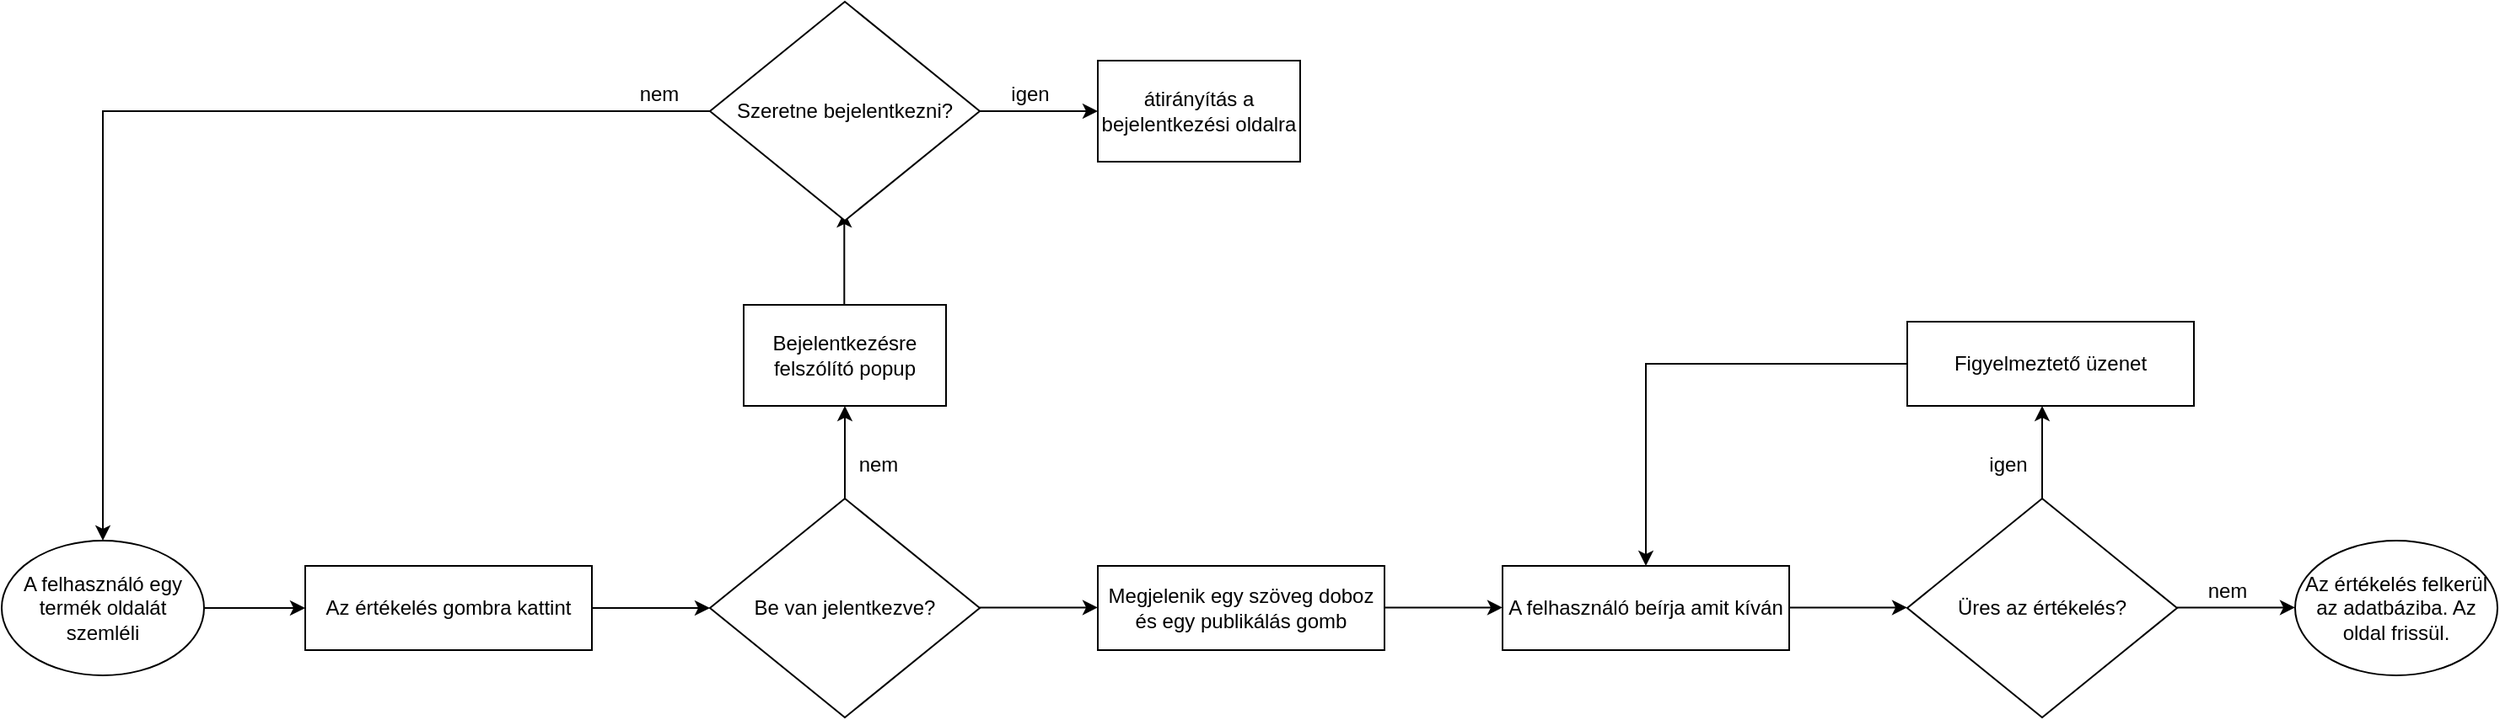 <mxfile version="20.4.0" type="device"><diagram id="-wBLgQlnDqWNiLUnYUmm" name="Page-1"><mxGraphModel dx="1522" dy="1473" grid="1" gridSize="10" guides="1" tooltips="1" connect="1" arrows="1" fold="1" page="1" pageScale="1" pageWidth="850" pageHeight="1100" math="0" shadow="0"><root><mxCell id="0"/><mxCell id="1" parent="0"/><mxCell id="gexxLppTJca888E2C3T1-1" value="Az értékelés gombra kattint" style="rounded=0;whiteSpace=wrap;html=1;" vertex="1" parent="1"><mxGeometry x="-120" y="175" width="170" height="50" as="geometry"/></mxCell><mxCell id="gexxLppTJca888E2C3T1-2" value="A felhasználó egy termék oldalát szemléli" style="ellipse;whiteSpace=wrap;html=1;" vertex="1" parent="1"><mxGeometry x="-300" y="160" width="120" height="80" as="geometry"/></mxCell><mxCell id="gexxLppTJca888E2C3T1-3" value="" style="endArrow=classic;html=1;rounded=0;exitX=1;exitY=0.5;exitDx=0;exitDy=0;entryX=0;entryY=0.5;entryDx=0;entryDy=0;" edge="1" parent="1" source="gexxLppTJca888E2C3T1-2" target="gexxLppTJca888E2C3T1-1"><mxGeometry width="50" height="50" relative="1" as="geometry"><mxPoint x="-50" y="290" as="sourcePoint"/><mxPoint y="240" as="targetPoint"/></mxGeometry></mxCell><mxCell id="gexxLppTJca888E2C3T1-4" value="Be van jelentkezve?" style="rhombus;whiteSpace=wrap;html=1;" vertex="1" parent="1"><mxGeometry x="120" y="135" width="160" height="130" as="geometry"/></mxCell><mxCell id="gexxLppTJca888E2C3T1-5" value="" style="endArrow=classic;html=1;rounded=0;exitX=1;exitY=0.5;exitDx=0;exitDy=0;entryX=0;entryY=0.5;entryDx=0;entryDy=0;" edge="1" parent="1" source="gexxLppTJca888E2C3T1-1" target="gexxLppTJca888E2C3T1-4"><mxGeometry width="50" height="50" relative="1" as="geometry"><mxPoint x="-90" y="360" as="sourcePoint"/><mxPoint x="-40" y="310" as="targetPoint"/></mxGeometry></mxCell><mxCell id="gexxLppTJca888E2C3T1-6" value="" style="endArrow=classic;html=1;rounded=0;exitX=0.5;exitY=0;exitDx=0;exitDy=0;entryX=0.5;entryY=1;entryDx=0;entryDy=0;" edge="1" parent="1" source="gexxLppTJca888E2C3T1-4" target="gexxLppTJca888E2C3T1-7"><mxGeometry width="50" height="50" relative="1" as="geometry"><mxPoint x="190" y="135" as="sourcePoint"/><mxPoint x="190" y="100" as="targetPoint"/></mxGeometry></mxCell><mxCell id="gexxLppTJca888E2C3T1-7" value="Bejelentkezésre felszólító popup" style="rounded=0;whiteSpace=wrap;html=1;" vertex="1" parent="1"><mxGeometry x="140" y="20" width="120" height="60" as="geometry"/></mxCell><mxCell id="gexxLppTJca888E2C3T1-8" value="" style="endArrow=classic;html=1;rounded=0;exitX=0.5;exitY=0;exitDx=0;exitDy=0;entryX=0.5;entryY=1;entryDx=0;entryDy=0;" edge="1" parent="1"><mxGeometry width="50" height="50" relative="1" as="geometry"><mxPoint x="199.66" y="20" as="sourcePoint"/><mxPoint x="199.66" y="-35" as="targetPoint"/></mxGeometry></mxCell><mxCell id="gexxLppTJca888E2C3T1-9" value="Szeretne bejelentkezni?" style="rhombus;whiteSpace=wrap;html=1;" vertex="1" parent="1"><mxGeometry x="120" y="-160" width="160" height="130" as="geometry"/></mxCell><mxCell id="gexxLppTJca888E2C3T1-11" value="nem" style="text;html=1;strokeColor=none;fillColor=none;align=center;verticalAlign=middle;whiteSpace=wrap;rounded=0;" vertex="1" parent="1"><mxGeometry x="190" y="100" width="60" height="30" as="geometry"/></mxCell><mxCell id="gexxLppTJca888E2C3T1-12" value="" style="endArrow=classic;html=1;rounded=0;exitX=0;exitY=0.5;exitDx=0;exitDy=0;entryX=0.5;entryY=0;entryDx=0;entryDy=0;" edge="1" parent="1" source="gexxLppTJca888E2C3T1-9" target="gexxLppTJca888E2C3T1-2"><mxGeometry width="50" height="50" relative="1" as="geometry"><mxPoint x="-240" y="70" as="sourcePoint"/><mxPoint x="-190" y="20" as="targetPoint"/><Array as="points"><mxPoint x="-240" y="-95"/><mxPoint x="-240" y="-90"/></Array></mxGeometry></mxCell><mxCell id="gexxLppTJca888E2C3T1-13" value="nem" style="text;html=1;strokeColor=none;fillColor=none;align=center;verticalAlign=middle;whiteSpace=wrap;rounded=0;" vertex="1" parent="1"><mxGeometry x="60" y="-120" width="60" height="30" as="geometry"/></mxCell><mxCell id="gexxLppTJca888E2C3T1-14" value="" style="endArrow=classic;html=1;rounded=0;exitX=1;exitY=0.5;exitDx=0;exitDy=0;" edge="1" parent="1" source="gexxLppTJca888E2C3T1-9"><mxGeometry width="50" height="50" relative="1" as="geometry"><mxPoint x="350" y="-50" as="sourcePoint"/><mxPoint x="350" y="-95" as="targetPoint"/></mxGeometry></mxCell><mxCell id="gexxLppTJca888E2C3T1-15" value="átirányítás a bejelentkezési oldalra" style="rounded=0;whiteSpace=wrap;html=1;" vertex="1" parent="1"><mxGeometry x="350" y="-125" width="120" height="60" as="geometry"/></mxCell><mxCell id="gexxLppTJca888E2C3T1-16" value="igen" style="text;html=1;strokeColor=none;fillColor=none;align=center;verticalAlign=middle;whiteSpace=wrap;rounded=0;" vertex="1" parent="1"><mxGeometry x="280" y="-120" width="60" height="30" as="geometry"/></mxCell><mxCell id="gexxLppTJca888E2C3T1-17" value="" style="endArrow=classic;html=1;rounded=0;exitX=1;exitY=0.5;exitDx=0;exitDy=0;entryX=0;entryY=0.5;entryDx=0;entryDy=0;" edge="1" parent="1"><mxGeometry width="50" height="50" relative="1" as="geometry"><mxPoint x="280" y="199.71" as="sourcePoint"/><mxPoint x="350" y="199.71" as="targetPoint"/></mxGeometry></mxCell><mxCell id="gexxLppTJca888E2C3T1-18" value="Megjelenik egy szöveg doboz és egy publikálás gomb" style="rounded=0;whiteSpace=wrap;html=1;" vertex="1" parent="1"><mxGeometry x="350" y="175" width="170" height="50" as="geometry"/></mxCell><mxCell id="gexxLppTJca888E2C3T1-19" value="" style="endArrow=classic;html=1;rounded=0;exitX=1;exitY=0.5;exitDx=0;exitDy=0;entryX=0;entryY=0.5;entryDx=0;entryDy=0;" edge="1" parent="1"><mxGeometry width="50" height="50" relative="1" as="geometry"><mxPoint x="520" y="199.71" as="sourcePoint"/><mxPoint x="590" y="199.71" as="targetPoint"/></mxGeometry></mxCell><mxCell id="gexxLppTJca888E2C3T1-20" value="A felhasználó beírja amit kíván" style="rounded=0;whiteSpace=wrap;html=1;" vertex="1" parent="1"><mxGeometry x="590" y="175" width="170" height="50" as="geometry"/></mxCell><mxCell id="gexxLppTJca888E2C3T1-21" value="" style="endArrow=classic;html=1;rounded=0;exitX=1;exitY=0.5;exitDx=0;exitDy=0;entryX=0;entryY=0.5;entryDx=0;entryDy=0;" edge="1" parent="1"><mxGeometry width="50" height="50" relative="1" as="geometry"><mxPoint x="760" y="199.71" as="sourcePoint"/><mxPoint x="830" y="199.71" as="targetPoint"/></mxGeometry></mxCell><mxCell id="gexxLppTJca888E2C3T1-22" value="Üres az értékelés?" style="rhombus;whiteSpace=wrap;html=1;" vertex="1" parent="1"><mxGeometry x="830" y="135" width="160" height="130" as="geometry"/></mxCell><mxCell id="gexxLppTJca888E2C3T1-23" value="" style="endArrow=classic;html=1;rounded=0;exitX=1;exitY=0.5;exitDx=0;exitDy=0;entryX=0;entryY=0.5;entryDx=0;entryDy=0;" edge="1" parent="1"><mxGeometry width="50" height="50" relative="1" as="geometry"><mxPoint x="990" y="199.71" as="sourcePoint"/><mxPoint x="1060" y="199.71" as="targetPoint"/></mxGeometry></mxCell><mxCell id="gexxLppTJca888E2C3T1-25" value="nem" style="text;html=1;strokeColor=none;fillColor=none;align=center;verticalAlign=middle;whiteSpace=wrap;rounded=0;" vertex="1" parent="1"><mxGeometry x="990" y="175" width="60" height="30" as="geometry"/></mxCell><mxCell id="gexxLppTJca888E2C3T1-26" value="" style="endArrow=classic;html=1;rounded=0;exitX=0.5;exitY=0;exitDx=0;exitDy=0;" edge="1" parent="1" source="gexxLppTJca888E2C3T1-22"><mxGeometry width="50" height="50" relative="1" as="geometry"><mxPoint x="770" y="209.71" as="sourcePoint"/><mxPoint x="910" y="80" as="targetPoint"/></mxGeometry></mxCell><mxCell id="gexxLppTJca888E2C3T1-27" value="Figyelmeztető üzenet" style="rounded=0;whiteSpace=wrap;html=1;" vertex="1" parent="1"><mxGeometry x="830" y="30" width="170" height="50" as="geometry"/></mxCell><mxCell id="gexxLppTJca888E2C3T1-28" value="Az értékelés felkerül az adatbáziba. Az oldal frissül." style="ellipse;whiteSpace=wrap;html=1;" vertex="1" parent="1"><mxGeometry x="1060" y="160" width="120" height="80" as="geometry"/></mxCell><mxCell id="gexxLppTJca888E2C3T1-29" value="" style="endArrow=classic;html=1;rounded=0;exitX=0;exitY=0.5;exitDx=0;exitDy=0;entryX=0.5;entryY=0;entryDx=0;entryDy=0;" edge="1" parent="1" source="gexxLppTJca888E2C3T1-27" target="gexxLppTJca888E2C3T1-20"><mxGeometry width="50" height="50" relative="1" as="geometry"><mxPoint x="920" y="145" as="sourcePoint"/><mxPoint x="680" y="170" as="targetPoint"/><Array as="points"><mxPoint x="675" y="55"/></Array></mxGeometry></mxCell><mxCell id="gexxLppTJca888E2C3T1-30" value="igen" style="text;html=1;strokeColor=none;fillColor=none;align=center;verticalAlign=middle;whiteSpace=wrap;rounded=0;" vertex="1" parent="1"><mxGeometry x="860" y="100" width="60" height="30" as="geometry"/></mxCell></root></mxGraphModel></diagram></mxfile>